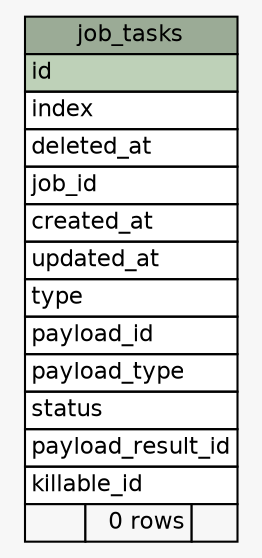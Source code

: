 // dot 2.36.0 on Mac OS X 10.10
// SchemaSpy rev 590
digraph "job_tasks" {
  graph [
    rankdir="RL"
    bgcolor="#f7f7f7"
    nodesep="0.18"
    ranksep="0.46"
    fontname="Helvetica"
    fontsize="11"
  ];
  node [
    fontname="Helvetica"
    fontsize="11"
    shape="plaintext"
  ];
  edge [
    arrowsize="0.8"
  ];
  "job_tasks" [
    label=<
    <TABLE BORDER="0" CELLBORDER="1" CELLSPACING="0" BGCOLOR="#ffffff">
      <TR><TD COLSPAN="3" BGCOLOR="#9bab96" ALIGN="CENTER">job_tasks</TD></TR>
      <TR><TD PORT="id" COLSPAN="3" BGCOLOR="#bed1b8" ALIGN="LEFT">id</TD></TR>
      <TR><TD PORT="index" COLSPAN="3" ALIGN="LEFT">index</TD></TR>
      <TR><TD PORT="deleted_at" COLSPAN="3" ALIGN="LEFT">deleted_at</TD></TR>
      <TR><TD PORT="job_id" COLSPAN="3" ALIGN="LEFT">job_id</TD></TR>
      <TR><TD PORT="created_at" COLSPAN="3" ALIGN="LEFT">created_at</TD></TR>
      <TR><TD PORT="updated_at" COLSPAN="3" ALIGN="LEFT">updated_at</TD></TR>
      <TR><TD PORT="type" COLSPAN="3" ALIGN="LEFT">type</TD></TR>
      <TR><TD PORT="payload_id" COLSPAN="3" ALIGN="LEFT">payload_id</TD></TR>
      <TR><TD PORT="payload_type" COLSPAN="3" ALIGN="LEFT">payload_type</TD></TR>
      <TR><TD PORT="status" COLSPAN="3" ALIGN="LEFT">status</TD></TR>
      <TR><TD PORT="payload_result_id" COLSPAN="3" ALIGN="LEFT">payload_result_id</TD></TR>
      <TR><TD PORT="killable_id" COLSPAN="3" ALIGN="LEFT">killable_id</TD></TR>
      <TR><TD ALIGN="LEFT" BGCOLOR="#f7f7f7">  </TD><TD ALIGN="RIGHT" BGCOLOR="#f7f7f7">0 rows</TD><TD ALIGN="RIGHT" BGCOLOR="#f7f7f7">  </TD></TR>
    </TABLE>>
    URL="tables/job_tasks.html"
    tooltip="job_tasks"
  ];
}
